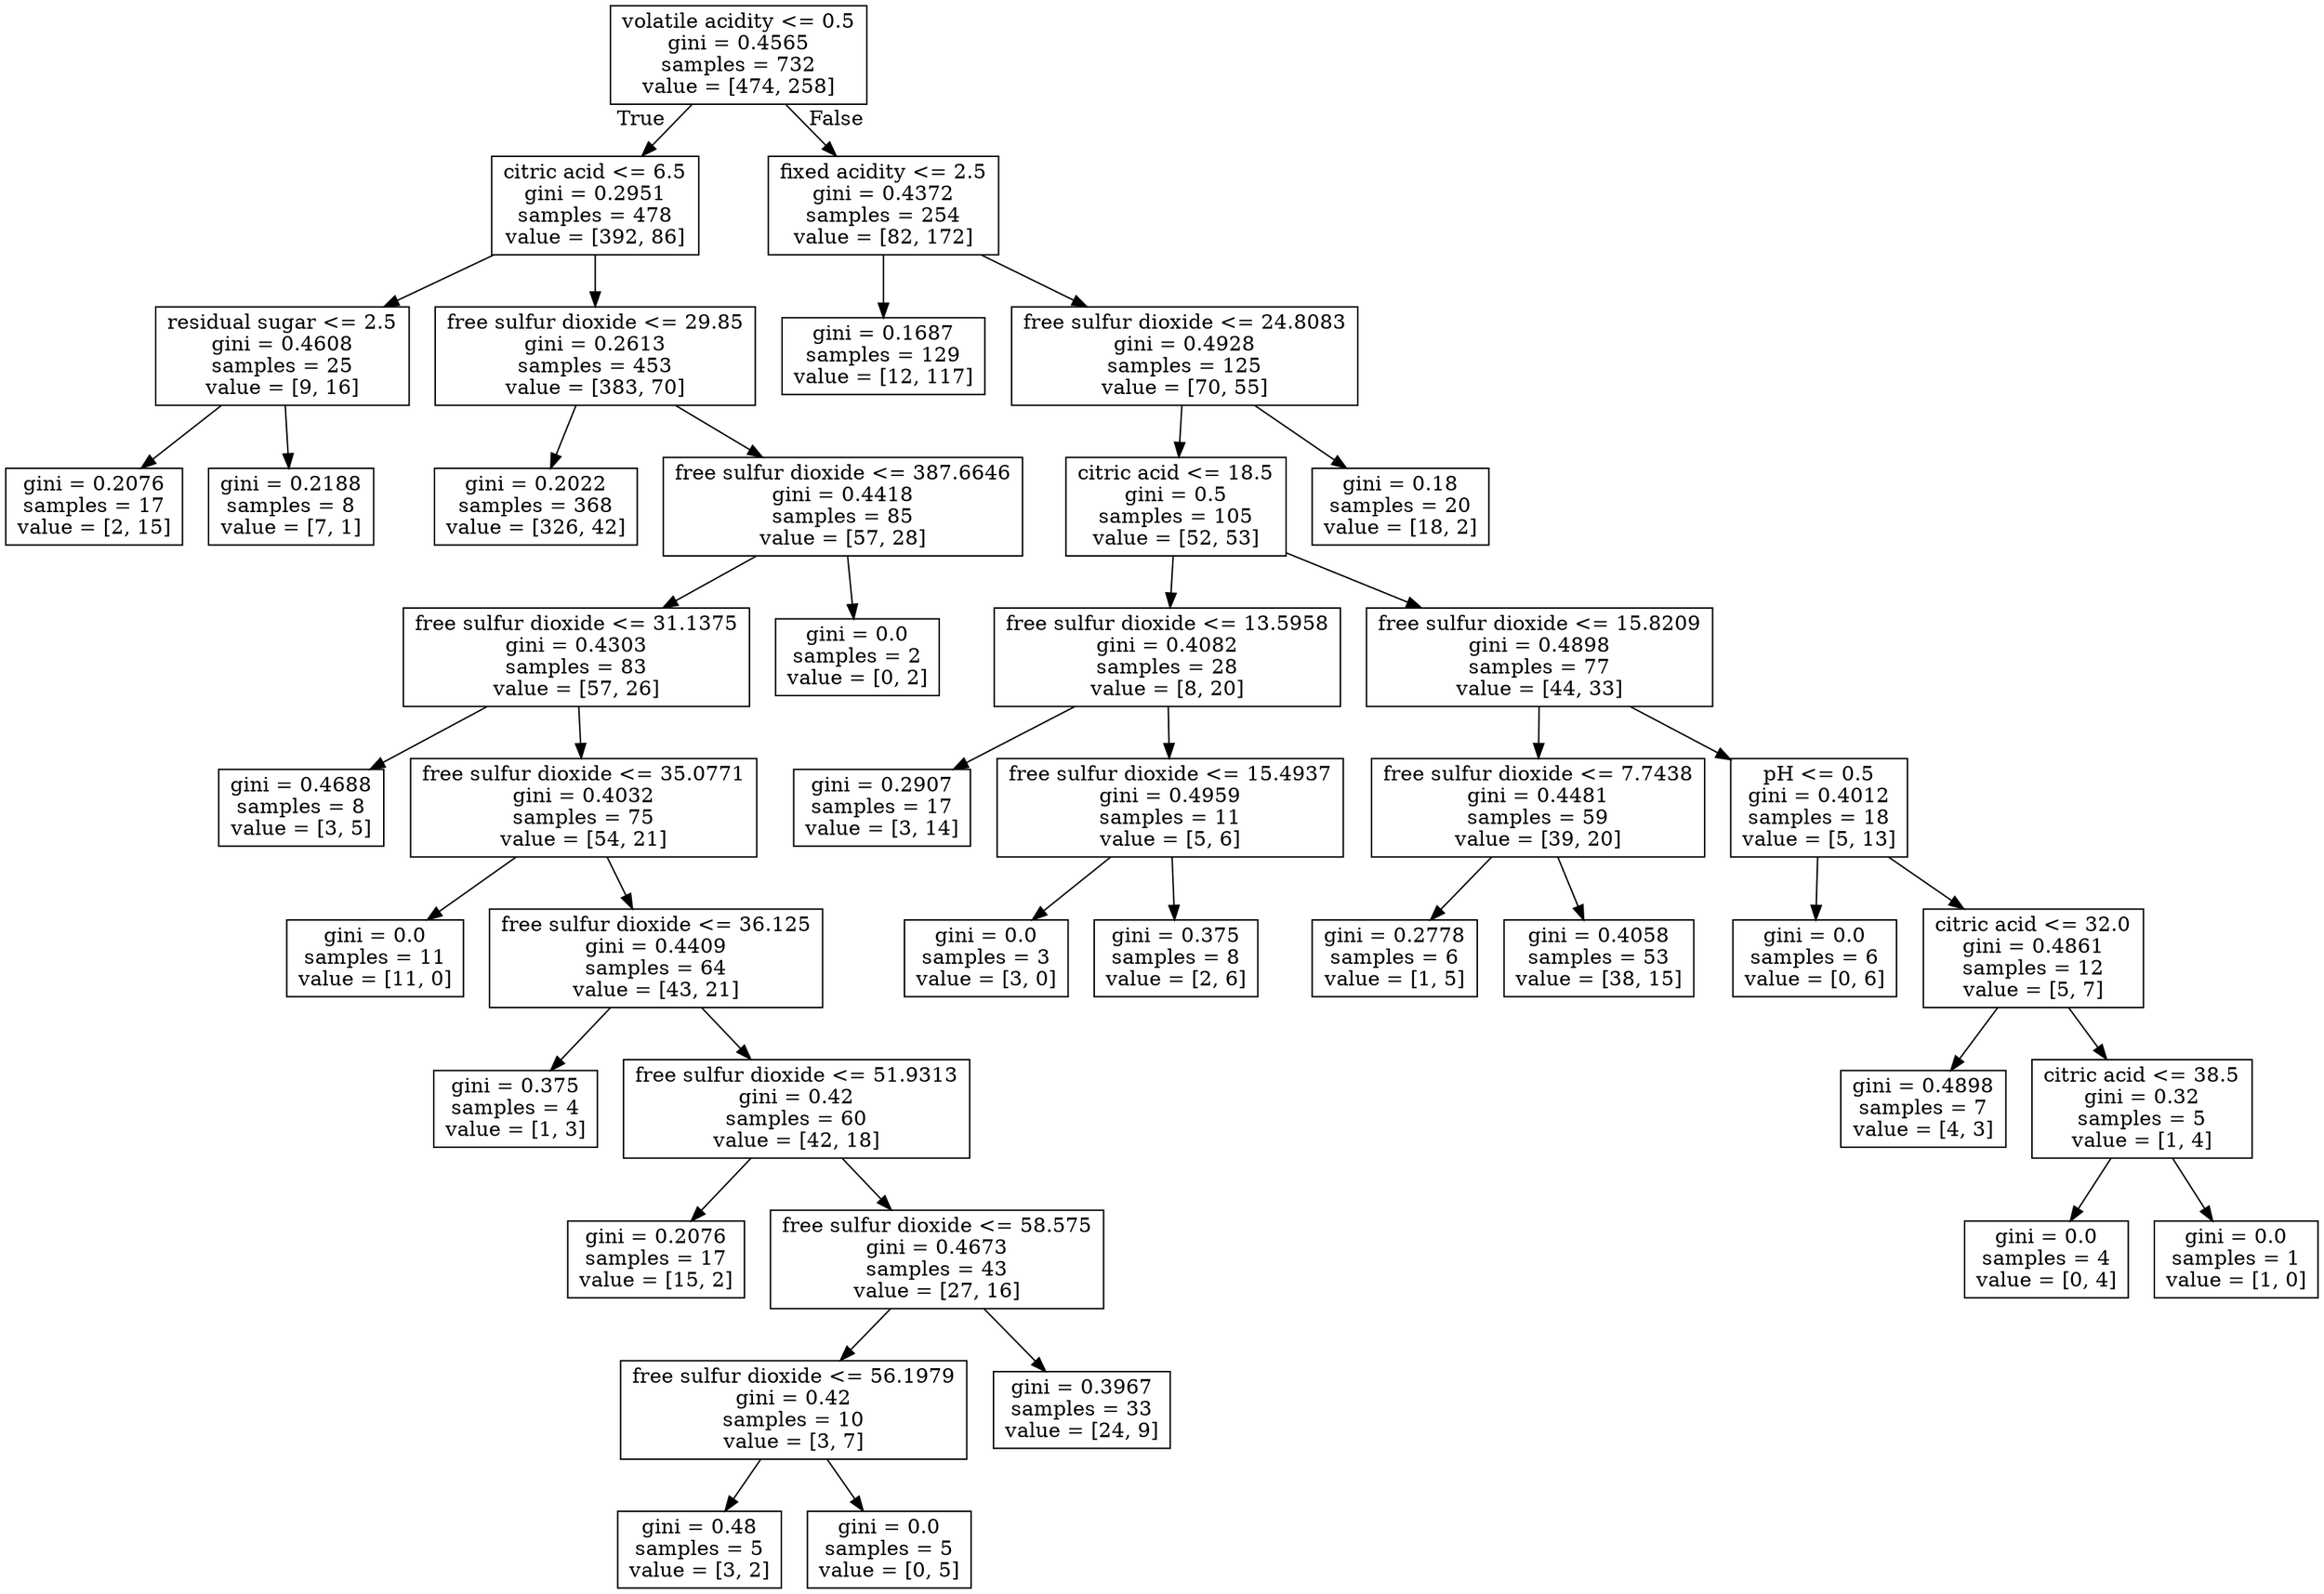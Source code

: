 digraph Tree {
node [shape=box] ;
0 [label="volatile acidity <= 0.5\ngini = 0.4565\nsamples = 732\nvalue = [474, 258]"] ;
1 [label="citric acid <= 6.5\ngini = 0.2951\nsamples = 478\nvalue = [392, 86]"] ;
0 -> 1 [labeldistance=2.5, labelangle=45, headlabel="True"] ;
2 [label="residual sugar <= 2.5\ngini = 0.4608\nsamples = 25\nvalue = [9, 16]"] ;
1 -> 2 ;
3 [label="gini = 0.2076\nsamples = 17\nvalue = [2, 15]"] ;
2 -> 3 ;
8 [label="gini = 0.2188\nsamples = 8\nvalue = [7, 1]"] ;
2 -> 8 ;
15 [label="free sulfur dioxide <= 29.85\ngini = 0.2613\nsamples = 453\nvalue = [383, 70]"] ;
1 -> 15 ;
16 [label="gini = 0.2022\nsamples = 368\nvalue = [326, 42]"] ;
15 -> 16 ;
165 [label="free sulfur dioxide <= 387.6646\ngini = 0.4418\nsamples = 85\nvalue = [57, 28]"] ;
15 -> 165 ;
166 [label="free sulfur dioxide <= 31.1375\ngini = 0.4303\nsamples = 83\nvalue = [57, 26]"] ;
165 -> 166 ;
167 [label="gini = 0.4688\nsamples = 8\nvalue = [3, 5]"] ;
166 -> 167 ;
176 [label="free sulfur dioxide <= 35.0771\ngini = 0.4032\nsamples = 75\nvalue = [54, 21]"] ;
166 -> 176 ;
177 [label="gini = 0.0\nsamples = 11\nvalue = [11, 0]"] ;
176 -> 177 ;
178 [label="free sulfur dioxide <= 36.125\ngini = 0.4409\nsamples = 64\nvalue = [43, 21]"] ;
176 -> 178 ;
179 [label="gini = 0.375\nsamples = 4\nvalue = [1, 3]"] ;
178 -> 179 ;
184 [label="free sulfur dioxide <= 51.9313\ngini = 0.42\nsamples = 60\nvalue = [42, 18]"] ;
178 -> 184 ;
185 [label="gini = 0.2076\nsamples = 17\nvalue = [15, 2]"] ;
184 -> 185 ;
192 [label="free sulfur dioxide <= 58.575\ngini = 0.4673\nsamples = 43\nvalue = [27, 16]"] ;
184 -> 192 ;
193 [label="free sulfur dioxide <= 56.1979\ngini = 0.42\nsamples = 10\nvalue = [3, 7]"] ;
192 -> 193 ;
194 [label="gini = 0.48\nsamples = 5\nvalue = [3, 2]"] ;
193 -> 194 ;
199 [label="gini = 0.0\nsamples = 5\nvalue = [0, 5]"] ;
193 -> 199 ;
200 [label="gini = 0.3967\nsamples = 33\nvalue = [24, 9]"] ;
192 -> 200 ;
223 [label="gini = 0.0\nsamples = 2\nvalue = [0, 2]"] ;
165 -> 223 ;
224 [label="fixed acidity <= 2.5\ngini = 0.4372\nsamples = 254\nvalue = [82, 172]"] ;
0 -> 224 [labeldistance=2.5, labelangle=-45, headlabel="False"] ;
225 [label="gini = 0.1687\nsamples = 129\nvalue = [12, 117]"] ;
224 -> 225 ;
280 [label="free sulfur dioxide <= 24.8083\ngini = 0.4928\nsamples = 125\nvalue = [70, 55]"] ;
224 -> 280 ;
281 [label="citric acid <= 18.5\ngini = 0.5\nsamples = 105\nvalue = [52, 53]"] ;
280 -> 281 ;
282 [label="free sulfur dioxide <= 13.5958\ngini = 0.4082\nsamples = 28\nvalue = [8, 20]"] ;
281 -> 282 ;
283 [label="gini = 0.2907\nsamples = 17\nvalue = [3, 14]"] ;
282 -> 283 ;
294 [label="free sulfur dioxide <= 15.4937\ngini = 0.4959\nsamples = 11\nvalue = [5, 6]"] ;
282 -> 294 ;
295 [label="gini = 0.0\nsamples = 3\nvalue = [3, 0]"] ;
294 -> 295 ;
296 [label="gini = 0.375\nsamples = 8\nvalue = [2, 6]"] ;
294 -> 296 ;
299 [label="free sulfur dioxide <= 15.8209\ngini = 0.4898\nsamples = 77\nvalue = [44, 33]"] ;
281 -> 299 ;
300 [label="free sulfur dioxide <= 7.7438\ngini = 0.4481\nsamples = 59\nvalue = [39, 20]"] ;
299 -> 300 ;
301 [label="gini = 0.2778\nsamples = 6\nvalue = [1, 5]"] ;
300 -> 301 ;
306 [label="gini = 0.4058\nsamples = 53\nvalue = [38, 15]"] ;
300 -> 306 ;
343 [label="pH <= 0.5\ngini = 0.4012\nsamples = 18\nvalue = [5, 13]"] ;
299 -> 343 ;
344 [label="gini = 0.0\nsamples = 6\nvalue = [0, 6]"] ;
343 -> 344 ;
345 [label="citric acid <= 32.0\ngini = 0.4861\nsamples = 12\nvalue = [5, 7]"] ;
343 -> 345 ;
346 [label="gini = 0.4898\nsamples = 7\nvalue = [4, 3]"] ;
345 -> 346 ;
353 [label="citric acid <= 38.5\ngini = 0.32\nsamples = 5\nvalue = [1, 4]"] ;
345 -> 353 ;
354 [label="gini = 0.0\nsamples = 4\nvalue = [0, 4]"] ;
353 -> 354 ;
355 [label="gini = 0.0\nsamples = 1\nvalue = [1, 0]"] ;
353 -> 355 ;
356 [label="gini = 0.18\nsamples = 20\nvalue = [18, 2]"] ;
280 -> 356 ;
}